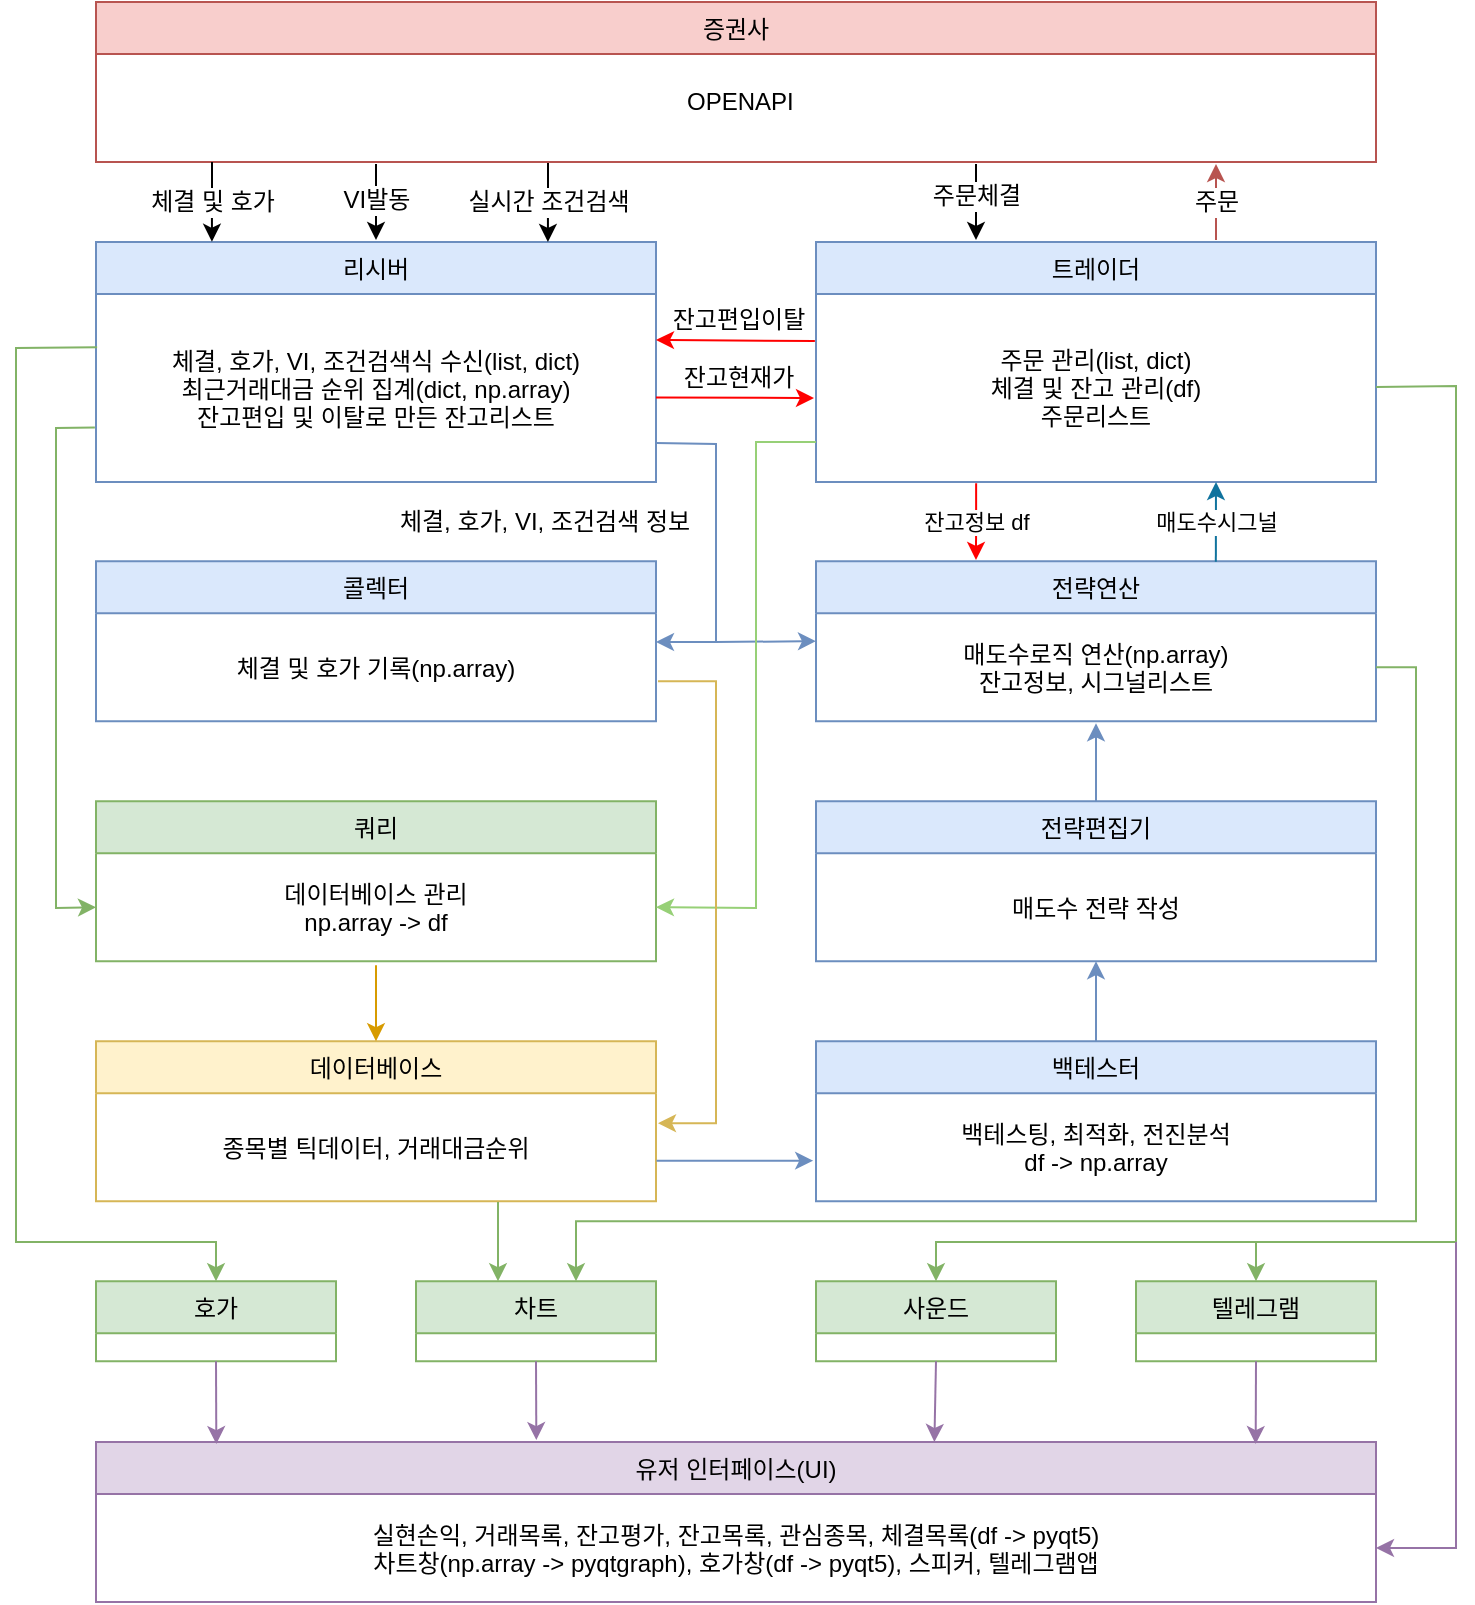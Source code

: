 <mxfile version="15.8.7" type="device"><diagram id="C5RBs43oDa-KdzZeNtuy" name="Page-1"><mxGraphModel dx="630" dy="586" grid="0" gridSize="10" guides="1" tooltips="1" connect="1" arrows="1" fold="1" page="0" pageScale="1" pageWidth="827" pageHeight="1169" background="none" math="0" shadow="0"><root><mxCell id="WIyWlLk6GJQsqaUBKTNV-0"/><mxCell id="WIyWlLk6GJQsqaUBKTNV-1" parent="WIyWlLk6GJQsqaUBKTNV-0"/><mxCell id="zkfFHV4jXpPFQw0GAbJ--0" value="트레이더" style="swimlane;fontStyle=0;align=center;verticalAlign=top;childLayout=stackLayout;horizontal=1;startSize=26;horizontalStack=0;resizeParent=1;resizeLast=0;collapsible=1;marginBottom=0;rounded=0;shadow=0;strokeWidth=1;fillColor=#dae8fc;strokeColor=#6c8ebf;" parent="WIyWlLk6GJQsqaUBKTNV-1" vertex="1"><mxGeometry x="440" y="160" width="280" height="120" as="geometry"><mxRectangle x="230" y="140" width="160" height="26" as="alternateBounds"/></mxGeometry></mxCell><mxCell id="zkfFHV4jXpPFQw0GAbJ--1" value="주문 관리(list, dict)&#10;체결 및 잔고 관리(df)&#10;주문리스트" style="text;align=center;verticalAlign=middle;spacingLeft=4;spacingRight=4;overflow=hidden;rotatable=0;points=[[0,0.5],[1,0.5]];portConstraint=eastwest;" parent="zkfFHV4jXpPFQw0GAbJ--0" vertex="1"><mxGeometry y="26" width="280" height="93" as="geometry"/></mxCell><mxCell id="zkfFHV4jXpPFQw0GAbJ--6" value="콜렉터" style="swimlane;fontStyle=0;align=center;verticalAlign=top;childLayout=stackLayout;horizontal=1;startSize=26;horizontalStack=0;resizeParent=1;resizeLast=0;collapsible=1;marginBottom=0;rounded=0;shadow=0;strokeWidth=1;fillColor=#dae8fc;strokeColor=#6c8ebf;" parent="WIyWlLk6GJQsqaUBKTNV-1" vertex="1"><mxGeometry x="80" y="319.62" width="280" height="80" as="geometry"><mxRectangle x="40" y="360" width="160" height="26" as="alternateBounds"/></mxGeometry></mxCell><mxCell id="zkfFHV4jXpPFQw0GAbJ--7" value="체결 및 호가 기록(np.array)" style="text;align=center;verticalAlign=middle;spacingLeft=4;spacingRight=4;overflow=hidden;rotatable=0;points=[[0,0.5],[1,0.5]];portConstraint=eastwest;" parent="zkfFHV4jXpPFQw0GAbJ--6" vertex="1"><mxGeometry y="26" width="280" height="54" as="geometry"/></mxCell><mxCell id="zkfFHV4jXpPFQw0GAbJ--17" value="리시버" style="swimlane;fontStyle=0;align=center;verticalAlign=top;childLayout=stackLayout;horizontal=1;startSize=26;horizontalStack=0;resizeParent=1;resizeLast=0;collapsible=1;marginBottom=0;rounded=0;shadow=0;strokeWidth=1;fillColor=#dae8fc;strokeColor=#6c8ebf;" parent="WIyWlLk6GJQsqaUBKTNV-1" vertex="1"><mxGeometry x="80" y="160" width="280" height="120" as="geometry"><mxRectangle x="550" y="140" width="160" height="26" as="alternateBounds"/></mxGeometry></mxCell><mxCell id="zkfFHV4jXpPFQw0GAbJ--18" value="체결, 호가, VI, 조건검색식 수신(list, dict)&#10;최근거래대금 순위 집계(dict, np.array)&#10;잔고편입 및 이탈로 만든 잔고리스트" style="text;align=center;verticalAlign=middle;spacingLeft=4;spacingRight=4;overflow=hidden;rotatable=0;points=[[0,0.5],[1,0.5]];portConstraint=eastwest;" parent="zkfFHV4jXpPFQw0GAbJ--17" vertex="1"><mxGeometry y="26" width="280" height="94" as="geometry"/></mxCell><mxCell id="auEROsHyp-WEJzLNQ4Ld-4" value="전략연산" style="swimlane;fontStyle=0;align=center;verticalAlign=top;childLayout=stackLayout;horizontal=1;startSize=26;horizontalStack=0;resizeParent=1;resizeLast=0;collapsible=1;marginBottom=0;rounded=0;shadow=0;strokeWidth=1;fillColor=#dae8fc;strokeColor=#6c8ebf;" parent="WIyWlLk6GJQsqaUBKTNV-1" vertex="1"><mxGeometry x="440" y="319.62" width="280" height="80" as="geometry"><mxRectangle x="40" y="360" width="160" height="26" as="alternateBounds"/></mxGeometry></mxCell><mxCell id="auEROsHyp-WEJzLNQ4Ld-5" value="매도수로직 연산(np.array)&#10;잔고정보, 시그널리스트" style="text;align=center;verticalAlign=middle;spacingLeft=4;spacingRight=4;overflow=hidden;rotatable=0;points=[[0,0.5],[1,0.5]];portConstraint=eastwest;" parent="auEROsHyp-WEJzLNQ4Ld-4" vertex="1"><mxGeometry y="26" width="280" height="54" as="geometry"/></mxCell><mxCell id="auEROsHyp-WEJzLNQ4Ld-8" value="쿼리" style="swimlane;fontStyle=0;align=center;verticalAlign=top;childLayout=stackLayout;horizontal=1;startSize=26;horizontalStack=0;resizeParent=1;resizeLast=0;collapsible=1;marginBottom=0;rounded=0;shadow=0;strokeWidth=1;fillColor=#d5e8d4;strokeColor=#82b366;" parent="WIyWlLk6GJQsqaUBKTNV-1" vertex="1"><mxGeometry x="80" y="439.62" width="280" height="80" as="geometry"><mxRectangle x="40" y="360" width="160" height="26" as="alternateBounds"/></mxGeometry></mxCell><mxCell id="auEROsHyp-WEJzLNQ4Ld-9" value="데이터베이스 관리&#10;np.array -&gt; df" style="text;align=center;verticalAlign=middle;spacingLeft=4;spacingRight=4;overflow=hidden;rotatable=0;points=[[0,0.5],[1,0.5]];portConstraint=eastwest;" parent="auEROsHyp-WEJzLNQ4Ld-8" vertex="1"><mxGeometry y="26" width="280" height="54" as="geometry"/></mxCell><mxCell id="auEROsHyp-WEJzLNQ4Ld-19" value="" style="endArrow=classic;html=1;rounded=0;fontSize=12;fillColor=#f8cecc;strokeColor=#b85450;" parent="WIyWlLk6GJQsqaUBKTNV-1" edge="1"><mxGeometry relative="1" as="geometry"><mxPoint x="640" y="159" as="sourcePoint"/><mxPoint x="640" y="121" as="targetPoint"/></mxGeometry></mxCell><mxCell id="auEROsHyp-WEJzLNQ4Ld-20" value="주문" style="edgeLabel;resizable=0;html=1;align=center;verticalAlign=middle;fontSize=12;" parent="auEROsHyp-WEJzLNQ4Ld-19" connectable="0" vertex="1"><mxGeometry relative="1" as="geometry"/></mxCell><mxCell id="auEROsHyp-WEJzLNQ4Ld-21" value="" style="endArrow=classic;html=1;rounded=0;fontSize=12;" parent="WIyWlLk6GJQsqaUBKTNV-1" edge="1"><mxGeometry relative="1" as="geometry"><mxPoint x="520" y="121" as="sourcePoint"/><mxPoint x="520" y="159" as="targetPoint"/></mxGeometry></mxCell><mxCell id="auEROsHyp-WEJzLNQ4Ld-22" value="주문체결" style="edgeLabel;resizable=0;html=1;align=center;verticalAlign=middle;fontSize=12;" parent="auEROsHyp-WEJzLNQ4Ld-21" connectable="0" vertex="1"><mxGeometry relative="1" as="geometry"><mxPoint y="-3" as="offset"/></mxGeometry></mxCell><mxCell id="auEROsHyp-WEJzLNQ4Ld-26" value="" style="endArrow=classic;html=1;rounded=0;fontSize=12;entryX=0.807;entryY=0;entryDx=0;entryDy=0;entryPerimeter=0;" parent="WIyWlLk6GJQsqaUBKTNV-1" target="zkfFHV4jXpPFQw0GAbJ--17" edge="1"><mxGeometry relative="1" as="geometry"><mxPoint x="306" y="120" as="sourcePoint"/><mxPoint x="379" y="144" as="targetPoint"/></mxGeometry></mxCell><mxCell id="auEROsHyp-WEJzLNQ4Ld-27" value="실시간 조건검색" style="edgeLabel;resizable=0;html=1;align=center;verticalAlign=middle;fontSize=12;" parent="auEROsHyp-WEJzLNQ4Ld-26" connectable="0" vertex="1"><mxGeometry relative="1" as="geometry"/></mxCell><mxCell id="auEROsHyp-WEJzLNQ4Ld-30" value="" style="endArrow=classic;html=1;rounded=0;fontSize=12;entryX=0;entryY=0.259;entryDx=0;entryDy=0;fillColor=#dae8fc;strokeColor=#6c8ebf;entryPerimeter=0;exitX=1;exitY=0.793;exitDx=0;exitDy=0;exitPerimeter=0;" parent="WIyWlLk6GJQsqaUBKTNV-1" source="zkfFHV4jXpPFQw0GAbJ--18" target="auEROsHyp-WEJzLNQ4Ld-5" edge="1"><mxGeometry width="50" height="50" relative="1" as="geometry"><mxPoint x="360" y="220" as="sourcePoint"/><mxPoint x="440" y="473" as="targetPoint"/><Array as="points"><mxPoint x="390" y="261"/><mxPoint x="390" y="360"/></Array></mxGeometry></mxCell><mxCell id="auEROsHyp-WEJzLNQ4Ld-31" value="" style="endArrow=classic;html=1;rounded=0;fontSize=12;exitX=1;exitY=0.551;exitDx=0;exitDy=0;fillColor=#fa6800;strokeColor=#FF0000;exitPerimeter=0;" parent="WIyWlLk6GJQsqaUBKTNV-1" source="zkfFHV4jXpPFQw0GAbJ--18" edge="1"><mxGeometry width="50" height="50" relative="1" as="geometry"><mxPoint x="400" y="213" as="sourcePoint"/><mxPoint x="439" y="238" as="targetPoint"/></mxGeometry></mxCell><mxCell id="auEROsHyp-WEJzLNQ4Ld-32" value="" style="endArrow=classic;html=1;rounded=0;fontSize=12;fillColor=#dae8fc;strokeColor=#6c8ebf;entryX=1;entryY=0.266;entryDx=0;entryDy=0;entryPerimeter=0;" parent="WIyWlLk6GJQsqaUBKTNV-1" target="zkfFHV4jXpPFQw0GAbJ--7" edge="1"><mxGeometry width="50" height="50" relative="1" as="geometry"><mxPoint x="390" y="360" as="sourcePoint"/><mxPoint x="370" y="400" as="targetPoint"/></mxGeometry></mxCell><mxCell id="auEROsHyp-WEJzLNQ4Ld-40" value="데이터베이스" style="swimlane;fontStyle=0;align=center;verticalAlign=top;childLayout=stackLayout;horizontal=1;startSize=26;horizontalStack=0;resizeParent=1;resizeLast=0;collapsible=1;marginBottom=0;rounded=0;shadow=0;strokeWidth=1;fillColor=#fff2cc;strokeColor=#d6b656;" parent="WIyWlLk6GJQsqaUBKTNV-1" vertex="1"><mxGeometry x="80" y="559.62" width="280" height="80" as="geometry"><mxRectangle x="40" y="360" width="160" height="26" as="alternateBounds"/></mxGeometry></mxCell><mxCell id="auEROsHyp-WEJzLNQ4Ld-74" value="종목별 틱데이터, 거래대금순위" style="text;align=center;verticalAlign=middle;spacingLeft=4;spacingRight=4;overflow=hidden;rotatable=0;points=[[0,0.5],[1,0.5]];portConstraint=eastwest;" parent="auEROsHyp-WEJzLNQ4Ld-40" vertex="1"><mxGeometry y="26" width="280" height="54" as="geometry"/></mxCell><mxCell id="auEROsHyp-WEJzLNQ4Ld-44" value="백테스터" style="swimlane;fontStyle=0;align=center;verticalAlign=top;childLayout=stackLayout;horizontal=1;startSize=26;horizontalStack=0;resizeParent=1;resizeLast=0;collapsible=1;marginBottom=0;rounded=0;shadow=0;strokeWidth=1;fillColor=#dae8fc;strokeColor=#6c8ebf;" parent="WIyWlLk6GJQsqaUBKTNV-1" vertex="1"><mxGeometry x="440" y="559.62" width="280" height="80" as="geometry"><mxRectangle x="40" y="360" width="160" height="26" as="alternateBounds"/></mxGeometry></mxCell><mxCell id="auEROsHyp-WEJzLNQ4Ld-73" value="백테스팅, 최적화, 전진분석&#10;df -&gt; np.array" style="text;align=center;verticalAlign=middle;spacingLeft=4;spacingRight=4;overflow=hidden;rotatable=0;points=[[0,0.5],[1,0.5]];portConstraint=eastwest;" parent="auEROsHyp-WEJzLNQ4Ld-44" vertex="1"><mxGeometry y="26" width="280" height="54" as="geometry"/></mxCell><mxCell id="auEROsHyp-WEJzLNQ4Ld-51" value="증권사" style="swimlane;fontStyle=0;align=center;verticalAlign=middle;childLayout=stackLayout;horizontal=1;startSize=26;horizontalStack=0;resizeParent=1;resizeLast=0;collapsible=1;marginBottom=0;rounded=0;shadow=0;strokeWidth=1;fillColor=#f8cecc;strokeColor=#b85450;" parent="WIyWlLk6GJQsqaUBKTNV-1" vertex="1"><mxGeometry x="80" y="40" width="640" height="80" as="geometry"><mxRectangle x="40" y="360" width="160" height="26" as="alternateBounds"/></mxGeometry></mxCell><mxCell id="auEROsHyp-WEJzLNQ4Ld-55" value="OPENAPI&amp;nbsp; &amp;nbsp; &amp;nbsp;" style="text;html=1;align=center;verticalAlign=middle;resizable=0;points=[];autosize=1;strokeColor=none;fillColor=none;fontSize=12;" parent="WIyWlLk6GJQsqaUBKTNV-1" vertex="1"><mxGeometry x="365" y="80" width="90" height="20" as="geometry"/></mxCell><mxCell id="auEROsHyp-WEJzLNQ4Ld-60" value="체결, 호가, VI, 조건검색 정보" style="text;html=1;align=center;verticalAlign=middle;resizable=0;points=[];autosize=1;strokeColor=none;fillColor=none;fontSize=12;" parent="WIyWlLk6GJQsqaUBKTNV-1" vertex="1"><mxGeometry x="219" y="290" width="170" height="20" as="geometry"/></mxCell><mxCell id="auEROsHyp-WEJzLNQ4Ld-62" value="" style="endArrow=classic;html=1;rounded=0;fontSize=12;entryX=0.207;entryY=-0.001;entryDx=0;entryDy=0;entryPerimeter=0;" parent="WIyWlLk6GJQsqaUBKTNV-1" target="zkfFHV4jXpPFQw0GAbJ--17" edge="1"><mxGeometry relative="1" as="geometry"><mxPoint x="138" y="120" as="sourcePoint"/><mxPoint x="186" y="143" as="targetPoint"/></mxGeometry></mxCell><mxCell id="auEROsHyp-WEJzLNQ4Ld-63" value="체결 및 호가" style="edgeLabel;resizable=0;html=1;align=center;verticalAlign=middle;fontSize=12;" parent="auEROsHyp-WEJzLNQ4Ld-62" connectable="0" vertex="1"><mxGeometry relative="1" as="geometry"><mxPoint as="offset"/></mxGeometry></mxCell><mxCell id="auEROsHyp-WEJzLNQ4Ld-65" value="" style="endArrow=classic;html=1;rounded=0;fontSize=12;exitX=1.001;exitY=0.624;exitDx=0;exitDy=0;entryX=-0.005;entryY=0.624;entryDx=0;entryDy=0;fillColor=#dae8fc;strokeColor=#6c8ebf;entryPerimeter=0;exitPerimeter=0;" parent="WIyWlLk6GJQsqaUBKTNV-1" source="auEROsHyp-WEJzLNQ4Ld-74" target="auEROsHyp-WEJzLNQ4Ld-73" edge="1"><mxGeometry width="50" height="50" relative="1" as="geometry"><mxPoint x="360" y="789.62" as="sourcePoint"/><mxPoint x="440" y="789.62" as="targetPoint"/></mxGeometry></mxCell><mxCell id="auEROsHyp-WEJzLNQ4Ld-66" value="전략편집기" style="swimlane;fontStyle=0;align=center;verticalAlign=top;childLayout=stackLayout;horizontal=1;startSize=26;horizontalStack=0;resizeParent=1;resizeLast=0;collapsible=1;marginBottom=0;rounded=0;shadow=0;strokeWidth=1;fillColor=#dae8fc;strokeColor=#6c8ebf;" parent="WIyWlLk6GJQsqaUBKTNV-1" vertex="1"><mxGeometry x="440" y="439.62" width="280" height="80" as="geometry"><mxRectangle x="40" y="360" width="160" height="26" as="alternateBounds"/></mxGeometry></mxCell><mxCell id="auEROsHyp-WEJzLNQ4Ld-67" value="매도수 전략 작성" style="text;align=center;verticalAlign=middle;spacingLeft=4;spacingRight=4;overflow=hidden;rotatable=0;points=[[0,0.5],[1,0.5]];portConstraint=eastwest;" parent="auEROsHyp-WEJzLNQ4Ld-66" vertex="1"><mxGeometry y="26" width="280" height="54" as="geometry"/></mxCell><mxCell id="auEROsHyp-WEJzLNQ4Ld-71" value="" style="endArrow=classic;html=1;rounded=0;fontSize=12;exitX=0.5;exitY=0;exitDx=0;exitDy=0;entryX=0.5;entryY=1.019;entryDx=0;entryDy=0;entryPerimeter=0;fillColor=#dae8fc;strokeColor=#6c8ebf;" parent="WIyWlLk6GJQsqaUBKTNV-1" source="auEROsHyp-WEJzLNQ4Ld-66" target="auEROsHyp-WEJzLNQ4Ld-5" edge="1"><mxGeometry width="50" height="50" relative="1" as="geometry"><mxPoint x="390" y="499.62" as="sourcePoint"/><mxPoint x="580" y="489.62" as="targetPoint"/></mxGeometry></mxCell><mxCell id="auEROsHyp-WEJzLNQ4Ld-72" value="" style="endArrow=classic;html=1;rounded=0;fontSize=12;exitX=0.5;exitY=0;exitDx=0;exitDy=0;entryX=0.5;entryY=1;entryDx=0;entryDy=0;fillColor=#dae8fc;strokeColor=#6c8ebf;" parent="WIyWlLk6GJQsqaUBKTNV-1" source="auEROsHyp-WEJzLNQ4Ld-44" target="auEROsHyp-WEJzLNQ4Ld-66" edge="1"><mxGeometry width="50" height="50" relative="1" as="geometry"><mxPoint x="390" y="499.62" as="sourcePoint"/><mxPoint x="440" y="449.62" as="targetPoint"/></mxGeometry></mxCell><mxCell id="auEROsHyp-WEJzLNQ4Ld-75" value="" style="endArrow=classic;html=1;rounded=0;fontSize=12;exitX=0.5;exitY=1.037;exitDx=0;exitDy=0;exitPerimeter=0;fillColor=#ffe6cc;strokeColor=#d79b00;" parent="WIyWlLk6GJQsqaUBKTNV-1" source="auEROsHyp-WEJzLNQ4Ld-9" target="auEROsHyp-WEJzLNQ4Ld-40" edge="1"><mxGeometry width="50" height="50" relative="1" as="geometry"><mxPoint x="220" y="649.62" as="sourcePoint"/><mxPoint x="440" y="449.62" as="targetPoint"/></mxGeometry></mxCell><mxCell id="auEROsHyp-WEJzLNQ4Ld-76" value="사운드" style="swimlane;fontStyle=0;align=center;verticalAlign=top;childLayout=stackLayout;horizontal=1;startSize=26;horizontalStack=0;resizeParent=1;resizeLast=0;collapsible=1;marginBottom=0;rounded=0;shadow=0;strokeWidth=1;fillColor=#d5e8d4;strokeColor=#82b366;" parent="WIyWlLk6GJQsqaUBKTNV-1" vertex="1"><mxGeometry x="440" y="679.62" width="120" height="40" as="geometry"><mxRectangle x="40" y="360" width="160" height="26" as="alternateBounds"/></mxGeometry></mxCell><mxCell id="auEROsHyp-WEJzLNQ4Ld-79" value="텔레그램" style="swimlane;fontStyle=0;align=center;verticalAlign=top;childLayout=stackLayout;horizontal=1;startSize=26;horizontalStack=0;resizeParent=1;resizeLast=0;collapsible=1;marginBottom=0;rounded=0;shadow=0;strokeWidth=1;fillColor=#d5e8d4;strokeColor=#82b366;" parent="WIyWlLk6GJQsqaUBKTNV-1" vertex="1"><mxGeometry x="600" y="679.62" width="120" height="40" as="geometry"><mxRectangle x="40" y="360" width="160" height="26" as="alternateBounds"/></mxGeometry></mxCell><mxCell id="auEROsHyp-WEJzLNQ4Ld-80" value="차트" style="swimlane;fontStyle=0;align=center;verticalAlign=top;childLayout=stackLayout;horizontal=1;startSize=26;horizontalStack=0;resizeParent=1;resizeLast=0;collapsible=1;marginBottom=0;rounded=0;shadow=0;strokeWidth=1;fillColor=#d5e8d4;strokeColor=#82b366;" parent="WIyWlLk6GJQsqaUBKTNV-1" vertex="1"><mxGeometry x="240" y="679.62" width="120" height="40" as="geometry"><mxRectangle x="40" y="360" width="160" height="26" as="alternateBounds"/></mxGeometry></mxCell><mxCell id="auEROsHyp-WEJzLNQ4Ld-81" value="호가" style="swimlane;fontStyle=0;align=center;verticalAlign=top;childLayout=stackLayout;horizontal=1;startSize=26;horizontalStack=0;resizeParent=1;resizeLast=0;collapsible=1;marginBottom=0;rounded=0;shadow=0;strokeWidth=1;fillColor=#d5e8d4;strokeColor=#82b366;" parent="WIyWlLk6GJQsqaUBKTNV-1" vertex="1"><mxGeometry x="80" y="679.62" width="120" height="40" as="geometry"><mxRectangle x="40" y="360" width="160" height="26" as="alternateBounds"/></mxGeometry></mxCell><mxCell id="auEROsHyp-WEJzLNQ4Ld-92" value="" style="endArrow=classic;html=1;rounded=0;fontSize=12;exitX=1;exitY=0.5;exitDx=0;exitDy=0;entryX=0.5;entryY=0;entryDx=0;entryDy=0;fillColor=#d5e8d4;strokeColor=#82b366;" parent="WIyWlLk6GJQsqaUBKTNV-1" source="zkfFHV4jXpPFQw0GAbJ--1" target="auEROsHyp-WEJzLNQ4Ld-76" edge="1"><mxGeometry width="50" height="50" relative="1" as="geometry"><mxPoint x="90" y="275" as="sourcePoint"/><mxPoint x="150" y="890" as="targetPoint"/><Array as="points"><mxPoint x="760" y="232"/><mxPoint x="760" y="660"/><mxPoint x="500" y="660"/></Array></mxGeometry></mxCell><mxCell id="auEROsHyp-WEJzLNQ4Ld-93" value="" style="endArrow=classic;html=1;rounded=0;fontSize=12;entryX=0.5;entryY=0;entryDx=0;entryDy=0;fillColor=#d5e8d4;strokeColor=#82b366;" parent="WIyWlLk6GJQsqaUBKTNV-1" target="auEROsHyp-WEJzLNQ4Ld-79" edge="1"><mxGeometry width="50" height="50" relative="1" as="geometry"><mxPoint x="660" y="659.62" as="sourcePoint"/><mxPoint x="440" y="549.62" as="targetPoint"/></mxGeometry></mxCell><mxCell id="auEROsHyp-WEJzLNQ4Ld-94" value="" style="endArrow=classic;html=1;rounded=0;fontSize=12;exitX=1;exitY=0.5;exitDx=0;exitDy=0;fillColor=#d5e8d4;strokeColor=#82b366;" parent="WIyWlLk6GJQsqaUBKTNV-1" source="auEROsHyp-WEJzLNQ4Ld-5" edge="1"><mxGeometry width="50" height="50" relative="1" as="geometry"><mxPoint x="390" y="599.62" as="sourcePoint"/><mxPoint x="320" y="679.62" as="targetPoint"/><Array as="points"><mxPoint x="740" y="372.62"/><mxPoint x="740" y="649.62"/><mxPoint x="320" y="649.62"/></Array></mxGeometry></mxCell><mxCell id="IALVGWs0-vqX_LDh3WYM-2" value="" style="endArrow=classic;html=1;rounded=0;fontSize=12;fillColor=#d5e8d4;strokeColor=#82b366;" parent="WIyWlLk6GJQsqaUBKTNV-1" edge="1"><mxGeometry width="50" height="50" relative="1" as="geometry"><mxPoint x="281" y="640" as="sourcePoint"/><mxPoint x="281" y="679.62" as="targetPoint"/></mxGeometry></mxCell><mxCell id="IISpqW1b6pohTcelstHZ-0" value="유저 인터페이스(UI)" style="swimlane;fontStyle=0;align=center;verticalAlign=middle;childLayout=stackLayout;horizontal=1;startSize=26;horizontalStack=0;resizeParent=1;resizeLast=0;collapsible=1;marginBottom=0;rounded=0;shadow=0;strokeWidth=1;fillColor=#e1d5e7;strokeColor=#9673a6;" parent="WIyWlLk6GJQsqaUBKTNV-1" vertex="1"><mxGeometry x="80" y="760" width="640" height="80" as="geometry"><mxRectangle x="40" y="360" width="160" height="26" as="alternateBounds"/></mxGeometry></mxCell><mxCell id="IISpqW1b6pohTcelstHZ-3" value="실현손익, 거래목록, 잔고평가, 잔고목록, 관심종목, 체결목록(df -&gt; pyqt5)&#10;차트창(np.array -&gt; pyqtgraph), 호가창(df -&gt; pyqt5), 스피커, 텔레그램앱" style="text;align=center;verticalAlign=middle;spacingLeft=4;spacingRight=4;overflow=hidden;rotatable=0;points=[[0,0.5],[1,0.5]];portConstraint=eastwest;" parent="IISpqW1b6pohTcelstHZ-0" vertex="1"><mxGeometry y="26" width="640" height="54" as="geometry"/></mxCell><mxCell id="IISpqW1b6pohTcelstHZ-4" value="" style="endArrow=classic;html=1;rounded=0;entryX=1;entryY=0.5;entryDx=0;entryDy=0;fillColor=#e1d5e7;strokeColor=#9673a6;" parent="WIyWlLk6GJQsqaUBKTNV-1" target="IISpqW1b6pohTcelstHZ-3" edge="1"><mxGeometry width="50" height="50" relative="1" as="geometry"><mxPoint x="760" y="660" as="sourcePoint"/><mxPoint x="450" y="510" as="targetPoint"/><Array as="points"><mxPoint x="760" y="813"/></Array></mxGeometry></mxCell><mxCell id="IISpqW1b6pohTcelstHZ-5" value="" style="endArrow=classic;html=1;rounded=0;exitX=0.5;exitY=1;exitDx=0;exitDy=0;entryX=0.094;entryY=0.013;entryDx=0;entryDy=0;entryPerimeter=0;fillColor=#e1d5e7;strokeColor=#9673a6;" parent="WIyWlLk6GJQsqaUBKTNV-1" source="auEROsHyp-WEJzLNQ4Ld-81" target="IISpqW1b6pohTcelstHZ-0" edge="1"><mxGeometry width="50" height="50" relative="1" as="geometry"><mxPoint x="400" y="560" as="sourcePoint"/><mxPoint x="450" y="510" as="targetPoint"/></mxGeometry></mxCell><mxCell id="IISpqW1b6pohTcelstHZ-6" value="" style="endArrow=classic;html=1;rounded=0;exitX=0.5;exitY=1;exitDx=0;exitDy=0;entryX=0.344;entryY=-0.012;entryDx=0;entryDy=0;entryPerimeter=0;fillColor=#e1d5e7;strokeColor=#9673a6;" parent="WIyWlLk6GJQsqaUBKTNV-1" source="auEROsHyp-WEJzLNQ4Ld-80" target="IISpqW1b6pohTcelstHZ-0" edge="1"><mxGeometry width="50" height="50" relative="1" as="geometry"><mxPoint x="150" y="930" as="sourcePoint"/><mxPoint x="150.16" y="1011.04" as="targetPoint"/></mxGeometry></mxCell><mxCell id="IISpqW1b6pohTcelstHZ-7" value="" style="endArrow=classic;html=1;rounded=0;exitX=0.5;exitY=1;exitDx=0;exitDy=0;entryX=0.655;entryY=0;entryDx=0;entryDy=0;entryPerimeter=0;fillColor=#e1d5e7;strokeColor=#9673a6;" parent="WIyWlLk6GJQsqaUBKTNV-1" source="auEROsHyp-WEJzLNQ4Ld-76" target="IISpqW1b6pohTcelstHZ-0" edge="1"><mxGeometry width="50" height="50" relative="1" as="geometry"><mxPoint x="160" y="940" as="sourcePoint"/><mxPoint x="160.16" y="1021.04" as="targetPoint"/></mxGeometry></mxCell><mxCell id="IISpqW1b6pohTcelstHZ-8" value="" style="endArrow=classic;html=1;rounded=0;exitX=0.5;exitY=1;exitDx=0;exitDy=0;entryX=0.906;entryY=0.013;entryDx=0;entryDy=0;entryPerimeter=0;fillColor=#e1d5e7;strokeColor=#9673a6;" parent="WIyWlLk6GJQsqaUBKTNV-1" source="auEROsHyp-WEJzLNQ4Ld-79" target="IISpqW1b6pohTcelstHZ-0" edge="1"><mxGeometry width="50" height="50" relative="1" as="geometry"><mxPoint x="170" y="950" as="sourcePoint"/><mxPoint x="170.16" y="1031.04" as="targetPoint"/></mxGeometry></mxCell><mxCell id="IISpqW1b6pohTcelstHZ-10" value="" style="endArrow=classic;html=1;rounded=0;exitX=0.002;exitY=0.283;exitDx=0;exitDy=0;entryX=0.5;entryY=0;entryDx=0;entryDy=0;exitPerimeter=0;fillColor=#d5e8d4;strokeColor=#82b366;" parent="WIyWlLk6GJQsqaUBKTNV-1" source="zkfFHV4jXpPFQw0GAbJ--18" target="auEROsHyp-WEJzLNQ4Ld-81" edge="1"><mxGeometry width="50" height="50" relative="1" as="geometry"><mxPoint x="400" y="560" as="sourcePoint"/><mxPoint x="140" y="620" as="targetPoint"/><Array as="points"><mxPoint x="40" y="213"/><mxPoint x="40" y="660"/><mxPoint x="140" y="660"/></Array></mxGeometry></mxCell><mxCell id="0XRVvnbmBnOFzmU-jeqq-0" value="" style="endArrow=classic;html=1;rounded=0;exitX=-0.002;exitY=0.253;exitDx=0;exitDy=0;exitPerimeter=0;fillColor=#fa6800;strokeColor=#FF0000;" parent="WIyWlLk6GJQsqaUBKTNV-1" source="zkfFHV4jXpPFQw0GAbJ--1" edge="1"><mxGeometry width="50" height="50" relative="1" as="geometry"><mxPoint x="404" y="184" as="sourcePoint"/><mxPoint x="360" y="209" as="targetPoint"/></mxGeometry></mxCell><mxCell id="0XRVvnbmBnOFzmU-jeqq-1" value="잔고편입이탈" style="text;html=1;align=center;verticalAlign=middle;resizable=0;points=[];autosize=1;strokeColor=none;fillColor=none;fontSize=12;" parent="WIyWlLk6GJQsqaUBKTNV-1" vertex="1"><mxGeometry x="360" y="190" width="82" height="18" as="geometry"/></mxCell><mxCell id="0XRVvnbmBnOFzmU-jeqq-2" value="" style="endArrow=classic;html=1;rounded=0;fontSize=12;" parent="WIyWlLk6GJQsqaUBKTNV-1" edge="1"><mxGeometry relative="1" as="geometry"><mxPoint x="220" y="121" as="sourcePoint"/><mxPoint x="220" y="159" as="targetPoint"/></mxGeometry></mxCell><mxCell id="0XRVvnbmBnOFzmU-jeqq-3" value="VI발동" style="edgeLabel;resizable=0;html=1;align=center;verticalAlign=middle;fontSize=12;" parent="0XRVvnbmBnOFzmU-jeqq-2" connectable="0" vertex="1"><mxGeometry relative="1" as="geometry"><mxPoint y="-1" as="offset"/></mxGeometry></mxCell><mxCell id="0XRVvnbmBnOFzmU-jeqq-4" value="잔고현재가" style="text;html=1;align=center;verticalAlign=middle;resizable=0;points=[];autosize=1;fontSize=12;" parent="WIyWlLk6GJQsqaUBKTNV-1" vertex="1"><mxGeometry x="366" y="219" width="70" height="18" as="geometry"/></mxCell><mxCell id="0XRVvnbmBnOFzmU-jeqq-5" value="" style="endArrow=classic;html=1;rounded=0;entryX=1;entryY=0.5;entryDx=0;entryDy=0;strokeColor=#97D077;" parent="WIyWlLk6GJQsqaUBKTNV-1" target="auEROsHyp-WEJzLNQ4Ld-9" edge="1"><mxGeometry width="50" height="50" relative="1" as="geometry"><mxPoint x="440" y="260" as="sourcePoint"/><mxPoint x="444" y="374" as="targetPoint"/><Array as="points"><mxPoint x="410" y="260"/><mxPoint x="410" y="493"/></Array></mxGeometry></mxCell><mxCell id="0XRVvnbmBnOFzmU-jeqq-7" value="" style="endArrow=classic;html=1;rounded=0;strokeColor=#82b366;exitX=-0.002;exitY=0.71;exitDx=0;exitDy=0;exitPerimeter=0;entryX=0;entryY=0.5;entryDx=0;entryDy=0;fillColor=#d5e8d4;" parent="WIyWlLk6GJQsqaUBKTNV-1" source="zkfFHV4jXpPFQw0GAbJ--18" target="auEROsHyp-WEJzLNQ4Ld-9" edge="1"><mxGeometry width="50" height="50" relative="1" as="geometry"><mxPoint x="393" y="355" as="sourcePoint"/><mxPoint x="35" y="450" as="targetPoint"/><Array as="points"><mxPoint x="60" y="253"/><mxPoint x="60" y="493"/></Array></mxGeometry></mxCell><mxCell id="0XRVvnbmBnOFzmU-jeqq-10" value="" style="endArrow=classic;html=1;rounded=0;strokeColor=#d6b656;fillColor=#fff2cc;" parent="WIyWlLk6GJQsqaUBKTNV-1" edge="1"><mxGeometry width="50" height="50" relative="1" as="geometry"><mxPoint x="361" y="379.62" as="sourcePoint"/><mxPoint x="361" y="600.62" as="targetPoint"/><Array as="points"><mxPoint x="390" y="379.62"/><mxPoint x="390" y="600.62"/></Array></mxGeometry></mxCell><mxCell id="0XRVvnbmBnOFzmU-jeqq-13" value="" style="endArrow=classic;html=1;rounded=0;strokeColor=#FF0000;exitX=0.286;exitY=1.017;exitDx=0;exitDy=0;exitPerimeter=0;" parent="WIyWlLk6GJQsqaUBKTNV-1" source="zkfFHV4jXpPFQw0GAbJ--1" edge="1"><mxGeometry relative="1" as="geometry"><mxPoint x="510" y="300" as="sourcePoint"/><mxPoint x="520" y="319" as="targetPoint"/></mxGeometry></mxCell><mxCell id="0XRVvnbmBnOFzmU-jeqq-14" value="잔고정보 df" style="edgeLabel;resizable=0;html=1;align=center;verticalAlign=middle;" parent="0XRVvnbmBnOFzmU-jeqq-13" connectable="0" vertex="1"><mxGeometry relative="1" as="geometry"/></mxCell><mxCell id="0XRVvnbmBnOFzmU-jeqq-15" value="" style="endArrow=classic;html=1;rounded=0;strokeColor=#10739e;exitX=0.714;exitY=0.003;exitDx=0;exitDy=0;exitPerimeter=0;fillColor=#b1ddf0;" parent="WIyWlLk6GJQsqaUBKTNV-1" source="auEROsHyp-WEJzLNQ4Ld-4" edge="1"><mxGeometry relative="1" as="geometry"><mxPoint x="350" y="360" as="sourcePoint"/><mxPoint x="640" y="280" as="targetPoint"/></mxGeometry></mxCell><mxCell id="0XRVvnbmBnOFzmU-jeqq-16" value="매도수시그널" style="edgeLabel;resizable=0;html=1;align=center;verticalAlign=middle;" parent="0XRVvnbmBnOFzmU-jeqq-15" connectable="0" vertex="1"><mxGeometry relative="1" as="geometry"/></mxCell></root></mxGraphModel></diagram></mxfile>